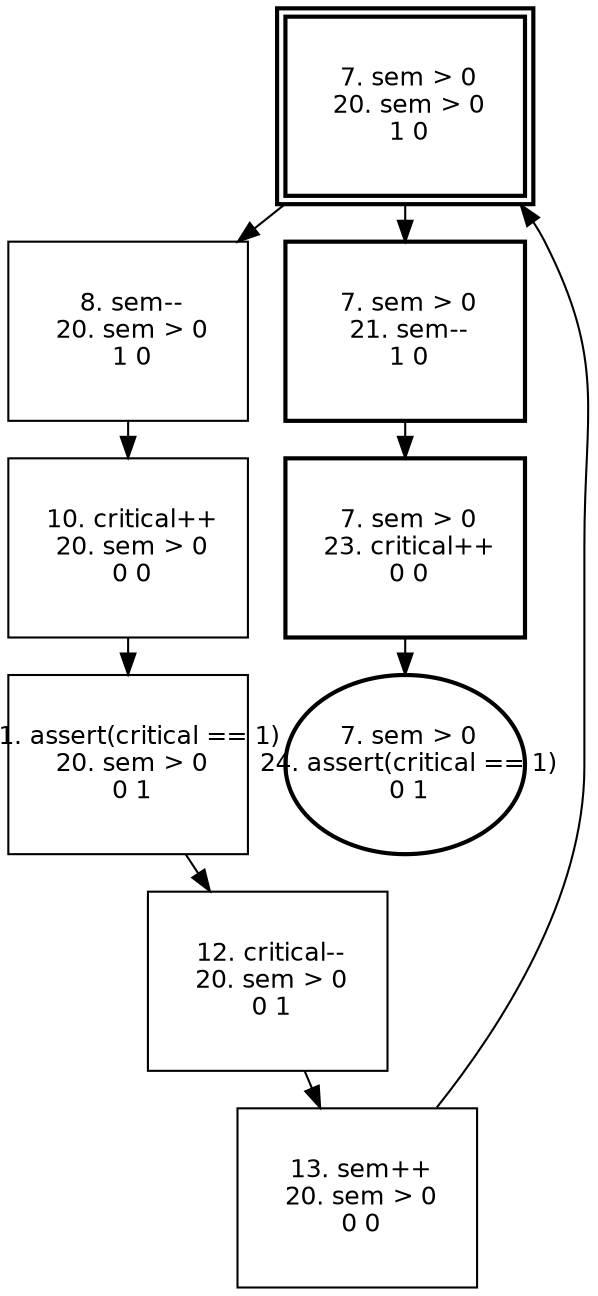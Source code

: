 digraph "" {
  graph [size="16,12",ranksep=.25];               
  node [shape=box,fontname=Helvetica,fontsize=12];
  node [width=1.6,height=1.2,fixedsize=true];     
 0 [label=" 7. sem > 0\n 20. sem > 0\n 1 0\n" peripheries = 2  style = bold ];
 1 [label=" 8. sem--\n 20. sem > 0\n 1 0\n"];
 2 [label=" 10. critical++\n 20. sem > 0\n 0 0\n"];
 3 [label=" 11. assert(critical == 1)\n 20. sem > 0\n 0 1\n"];
 4 [label=" 12. critical--\n 20. sem > 0\n 0 1\n"];
 5 [label=" 13. sem++\n 20. sem > 0\n 0 0\n"];
 6 [label=" 7. sem > 0\n 21. sem--\n 1 0\n" style = bold ];
 7 [label=" 7. sem > 0\n 23. critical++\n 0 0\n" style = bold ];
 8 [label=" 7. sem > 0\n 24. assert(critical == 1)\n 0 1\n" shape = ellipse  style = bold ];
 0 -> 1;
 1 -> 2;
 2 -> 3;
 3 -> 4;
 4 -> 5;
 5 -> 0;
 0 -> 6;
 6 -> 7;
 7 -> 8;
}
